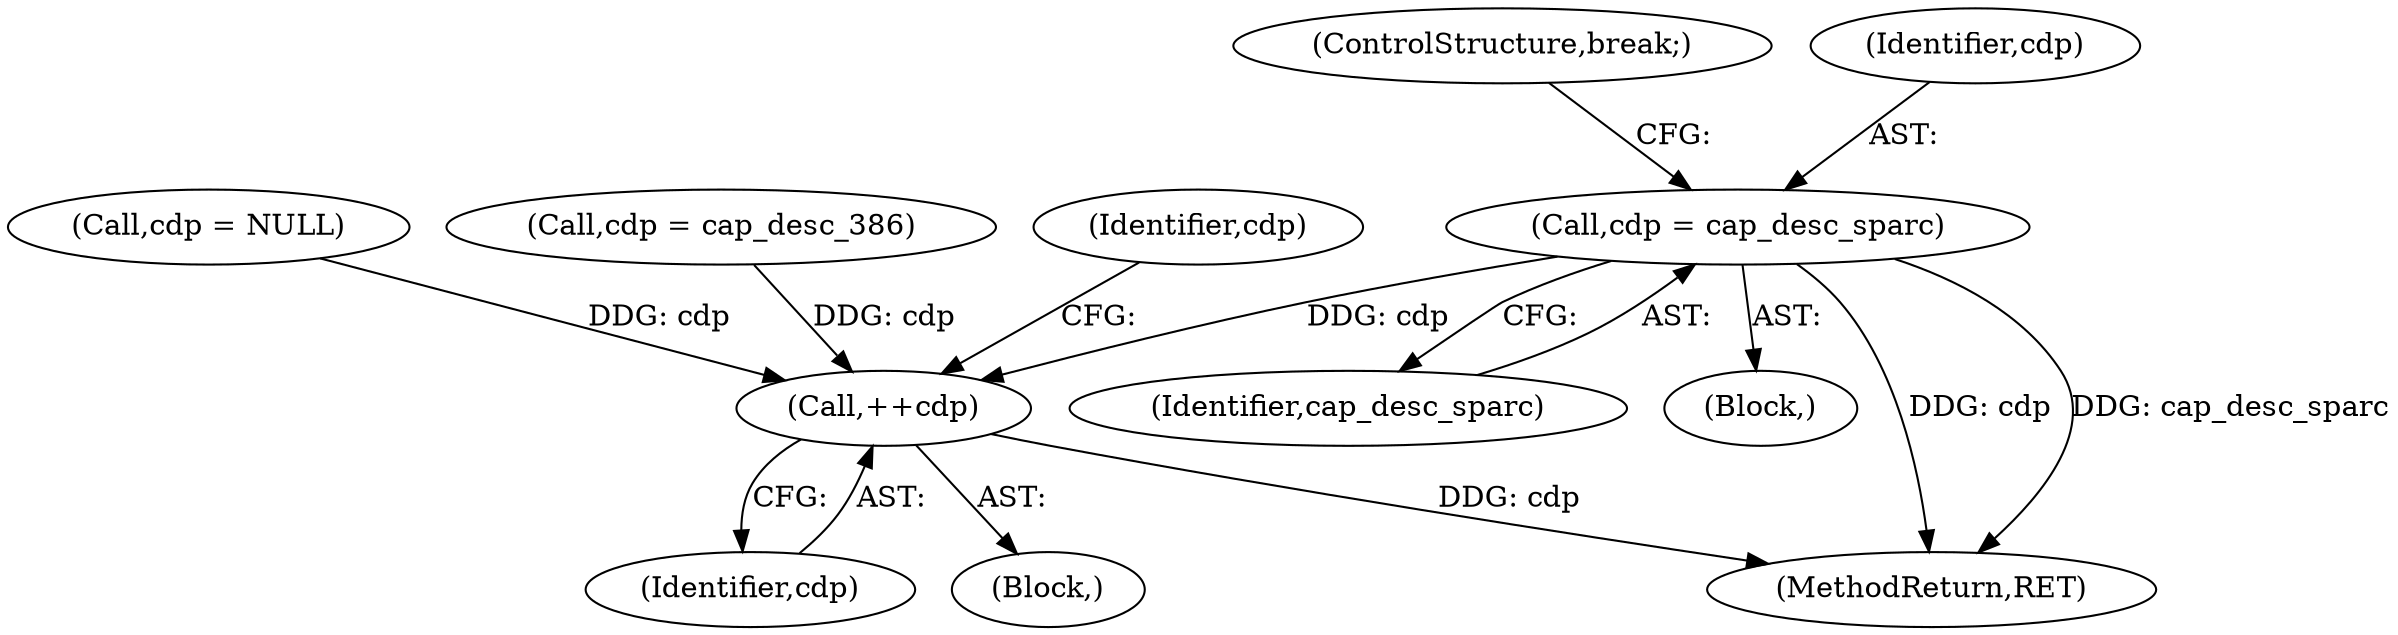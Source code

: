 digraph "0_file_445c8fb0ebff85195be94cd9f7e1df89cade5c7f_1@pointer" {
"1000565" [label="(Call,cdp = cap_desc_sparc)"];
"1000624" [label="(Call,++cdp)"];
"1000577" [label="(Call,cdp = NULL)"];
"1000567" [label="(Identifier,cap_desc_sparc)"];
"1000572" [label="(Call,cdp = cap_desc_386)"];
"1000565" [label="(Call,cdp = cap_desc_sparc)"];
"1000625" [label="(Identifier,cdp)"];
"1000596" [label="(Identifier,cdp)"];
"1000568" [label="(ControlStructure,break;)"];
"1000561" [label="(Block,)"];
"1000699" [label="(MethodReturn,RET)"];
"1000598" [label="(Block,)"];
"1000566" [label="(Identifier,cdp)"];
"1000624" [label="(Call,++cdp)"];
"1000565" -> "1000561"  [label="AST: "];
"1000565" -> "1000567"  [label="CFG: "];
"1000566" -> "1000565"  [label="AST: "];
"1000567" -> "1000565"  [label="AST: "];
"1000568" -> "1000565"  [label="CFG: "];
"1000565" -> "1000699"  [label="DDG: cdp"];
"1000565" -> "1000699"  [label="DDG: cap_desc_sparc"];
"1000565" -> "1000624"  [label="DDG: cdp"];
"1000624" -> "1000598"  [label="AST: "];
"1000624" -> "1000625"  [label="CFG: "];
"1000625" -> "1000624"  [label="AST: "];
"1000596" -> "1000624"  [label="CFG: "];
"1000624" -> "1000699"  [label="DDG: cdp"];
"1000577" -> "1000624"  [label="DDG: cdp"];
"1000572" -> "1000624"  [label="DDG: cdp"];
}
